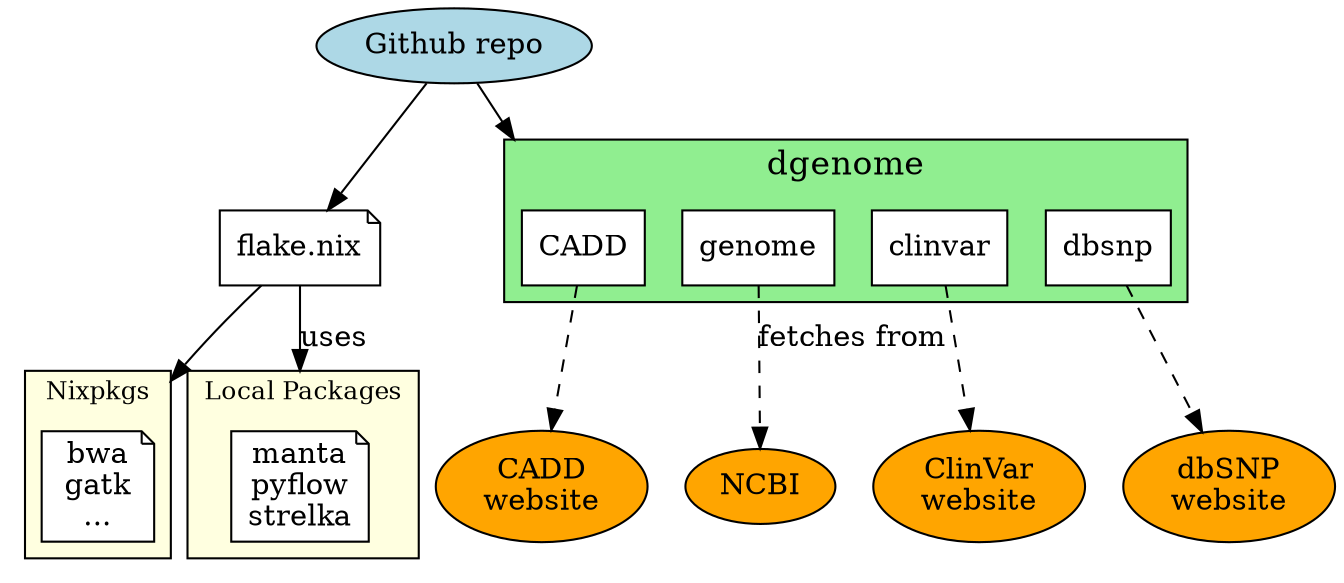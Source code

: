 digraph ProjectArchitecture {
    // Graph settings
    //    layout=twopi;
    node [shape=box, style=filled];
    // For link to subgraph
    compound=true;
    
    start [label="Github repo", fillcolor=lightblue, shape=ellipse, fontweight=bold, fontsize=14];
    flake[label="flake.nix", fillcolor=white, shape=note];

    
    subgraph cluster_nixpkgs {
        label="Nixpkgs";
        style=filled;
        fillcolor=lightyellow;

        fontsize=12;
        
        bwa [label="bwa\ngatk\n...", fillcolor=white, shape=note];
    }
 
    subgraph cluster_local {
        label="Local Packages";
        style=filled;
        fillcolor=lightyellow;

        fontsize=12;

        
        local_pkgs [label="manta\npyflow\nstrelka", fillcolor=white, shape=note];
    }
    
    // Large dgenome container
    subgraph cluster_dgenome {
    rankdir=TB;
        label="dgenome";

        style=filled;
        fillcolor=lightgreen;
        fontsize=16;
        fontweight=bold;
        
        // Database components
        CADD [ fillcolor=white];
        genome [ fillcolor=white];
        clinvar [ fillcolor=white];
        dbsnp [ fillcolor=white];
    }
    
    cadd_url [label="CADD\nwebsite", fillcolor=orange, shape=ellipse];
    genome_url [label="NCBI", fillcolor=orange, shape=ellipse];
    clinvar_url [label="ClinVar\nwebsite", fillcolor=orange, shape=ellipse];
    dbsnp_url [label="dbSNP\nwebsite", fillcolor=orange, shape=ellipse];
    
    // Connections from flake.nix
    start -> flake;
    flake -> bwa[lhead=cluster_nixpkgs];
    flake -> local_pkgs [lhead=cluster_local,label="uses"];
    
    start -> CADD[lhead=cluster_dgenome] ;
    
    genome -> genome_url [label="fetches from", style=dashed];
    CADD -> cadd_url [ style=dashed];
    // External connections
    dbsnp -> dbsnp_url [ style=dashed];
    clinvar -> clinvar_url [ style=dashed];
}
    

